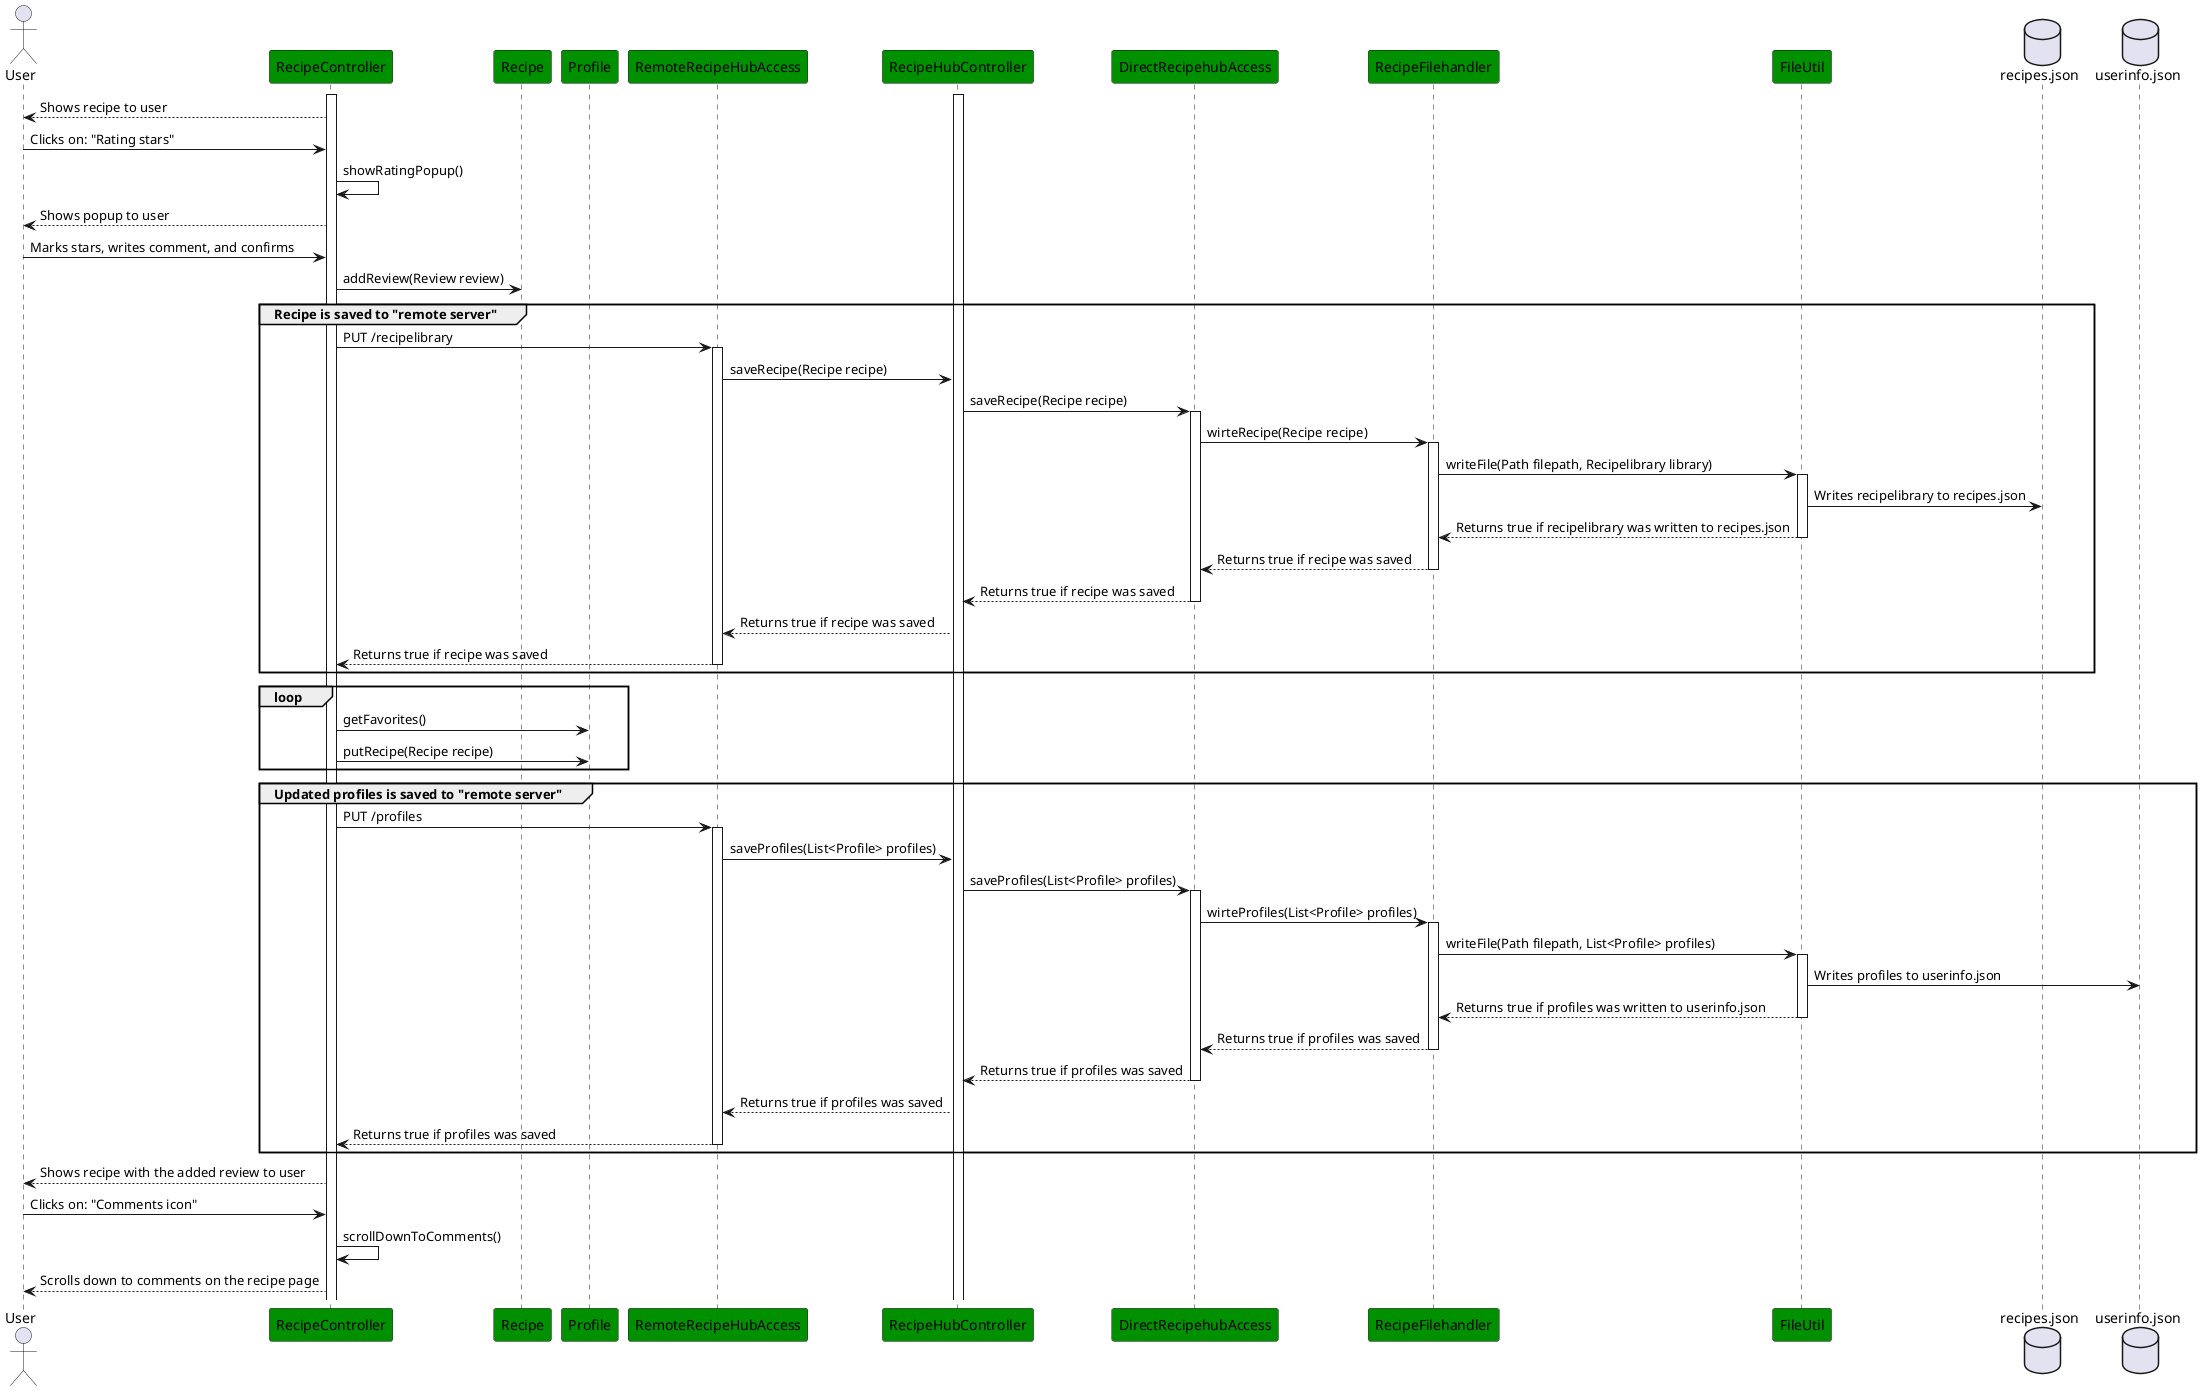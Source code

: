 @startuml sequenceDiagramUserStory2

!define MyGreen #009000

skinparam participant {
  BackgroundColor MyGreen
}

Actor User
participant RecipeController
participant Recipe
participant Profile
participant RemoteRecipeHubAccess
participant RecipeHubController
participant DirectRecipehubAccess
participant RecipeFilehandler
participant FileUtil
database recipes.json
database userinfo.json
activate RecipeHubController
activate RecipeController

User <-- RecipeController: Shows recipe to user
User -> RecipeController: Clicks on: "Rating stars"
RecipeController -> RecipeController: showRatingPopup()
User <-- RecipeController: Shows popup to user
User -> RecipeController: Marks stars, writes comment, and confirms
RecipeController -> Recipe: addReview(Review review)
group Recipe is saved to "remote server"
RecipeController -> RemoteRecipeHubAccess: PUT /recipelibrary
activate RemoteRecipeHubAccess
RemoteRecipeHubAccess -> RecipeHubController: saveRecipe(Recipe recipe)
RecipeHubController -> DirectRecipehubAccess: saveRecipe(Recipe recipe)
activate DirectRecipehubAccess
DirectRecipehubAccess -> RecipeFilehandler: wirteRecipe(Recipe recipe)
activate RecipeFilehandler
RecipeFilehandler -> FileUtil: writeFile(Path filepath, Recipelibrary library)
activate FileUtil
FileUtil -> recipes.json: Writes recipelibrary to recipes.json
RecipeFilehandler <-- FileUtil: Returns true if recipelibrary was written to recipes.json
deactivate FileUtil
RecipeFilehandler --> DirectRecipehubAccess: Returns true if recipe was saved
deactivate RecipeFilehandler
DirectRecipehubAccess --> RecipeHubController: Returns true if recipe was saved
deactivate DirectRecipehubAccess
RecipeHubController --> RemoteRecipeHubAccess: Returns true if recipe was saved


RemoteRecipeHubAccess --> RecipeController: Returns true if recipe was saved
deactivate RemoteRecipeHubAccess
end

loop
RecipeController -> Profile: getFavorites()
RecipeController -> Profile: putRecipe(Recipe recipe)
end

group Updated profiles is saved to "remote server"
RecipeController -> RemoteRecipeHubAccess: PUT /profiles
activate RemoteRecipeHubAccess
RemoteRecipeHubAccess -> RecipeHubController: saveProfiles(List<Profile> profiles)
RecipeHubController -> DirectRecipehubAccess: saveProfiles(List<Profile> profiles)
activate DirectRecipehubAccess
DirectRecipehubAccess -> RecipeFilehandler: wirteProfiles(List<Profile> profiles)
activate RecipeFilehandler
RecipeFilehandler -> FileUtil: writeFile(Path filepath, List<Profile> profiles)
activate FileUtil
FileUtil -> userinfo.json: Writes profiles to userinfo.json
RecipeFilehandler <-- FileUtil: Returns true if profiles was written to userinfo.json
deactivate FileUtil
RecipeFilehandler --> DirectRecipehubAccess: Returns true if profiles was saved
deactivate RecipeFilehandler
DirectRecipehubAccess --> RecipeHubController: Returns true if profiles was saved
deactivate DirectRecipehubAccess
RecipeHubController --> RemoteRecipeHubAccess: Returns true if profiles was saved
RemoteRecipeHubAccess --> RecipeController: Returns true if profiles was saved
deactivate RemoteRecipeHubAccess
end




User <-- RecipeController: Shows recipe with the added review to user
User -> RecipeController: Clicks on: "Comments icon"
RecipeController -> RecipeController: scrollDownToComments()
User <-- RecipeController: Scrolls down to comments on the recipe page

@enduml
